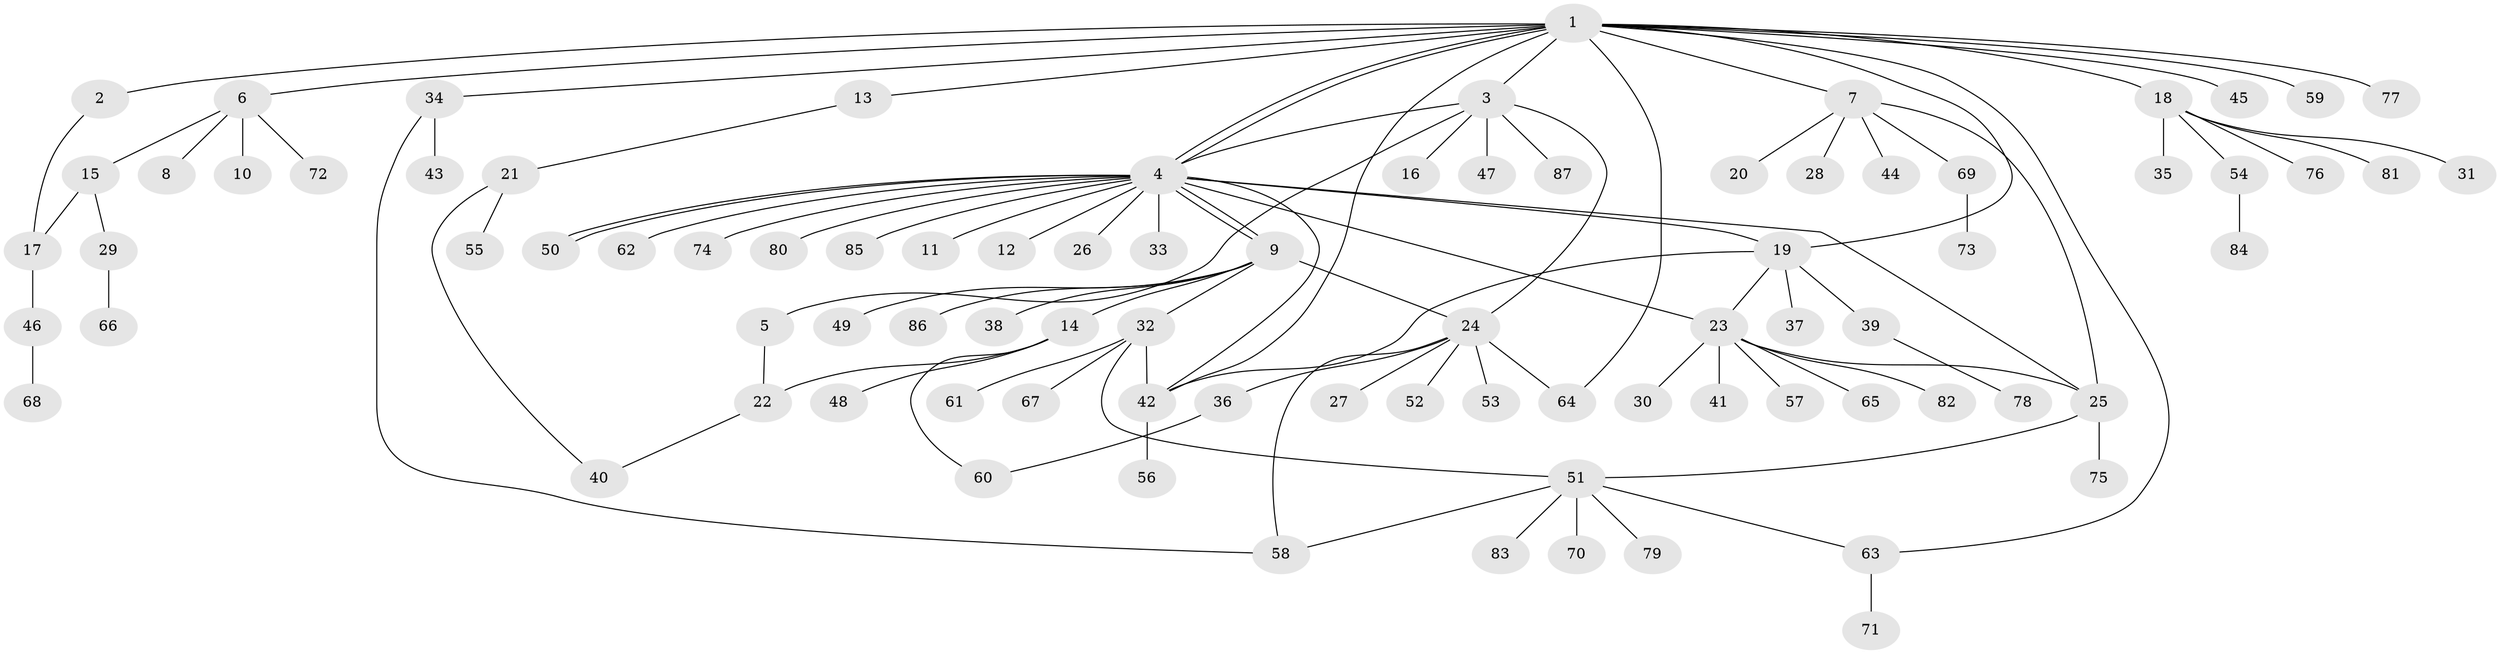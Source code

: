 // coarse degree distribution, {16: 0.016666666666666666, 2: 0.15, 7: 0.06666666666666667, 11: 0.016666666666666666, 5: 0.06666666666666667, 4: 0.03333333333333333, 1: 0.55, 3: 0.06666666666666667, 6: 0.03333333333333333}
// Generated by graph-tools (version 1.1) at 2025/18/03/04/25 18:18:23]
// undirected, 87 vertices, 107 edges
graph export_dot {
graph [start="1"]
  node [color=gray90,style=filled];
  1;
  2;
  3;
  4;
  5;
  6;
  7;
  8;
  9;
  10;
  11;
  12;
  13;
  14;
  15;
  16;
  17;
  18;
  19;
  20;
  21;
  22;
  23;
  24;
  25;
  26;
  27;
  28;
  29;
  30;
  31;
  32;
  33;
  34;
  35;
  36;
  37;
  38;
  39;
  40;
  41;
  42;
  43;
  44;
  45;
  46;
  47;
  48;
  49;
  50;
  51;
  52;
  53;
  54;
  55;
  56;
  57;
  58;
  59;
  60;
  61;
  62;
  63;
  64;
  65;
  66;
  67;
  68;
  69;
  70;
  71;
  72;
  73;
  74;
  75;
  76;
  77;
  78;
  79;
  80;
  81;
  82;
  83;
  84;
  85;
  86;
  87;
  1 -- 2;
  1 -- 3;
  1 -- 4;
  1 -- 4;
  1 -- 6;
  1 -- 7;
  1 -- 13;
  1 -- 18;
  1 -- 19;
  1 -- 34;
  1 -- 42;
  1 -- 45;
  1 -- 59;
  1 -- 63;
  1 -- 64;
  1 -- 77;
  2 -- 17;
  3 -- 4;
  3 -- 5;
  3 -- 16;
  3 -- 24;
  3 -- 47;
  3 -- 87;
  4 -- 9;
  4 -- 9;
  4 -- 11;
  4 -- 12;
  4 -- 19;
  4 -- 23;
  4 -- 25;
  4 -- 26;
  4 -- 33;
  4 -- 42;
  4 -- 50;
  4 -- 50;
  4 -- 62;
  4 -- 74;
  4 -- 80;
  4 -- 85;
  5 -- 22;
  6 -- 8;
  6 -- 10;
  6 -- 15;
  6 -- 72;
  7 -- 20;
  7 -- 25;
  7 -- 28;
  7 -- 44;
  7 -- 69;
  9 -- 14;
  9 -- 24;
  9 -- 32;
  9 -- 38;
  9 -- 49;
  9 -- 86;
  13 -- 21;
  14 -- 22;
  14 -- 48;
  14 -- 60;
  15 -- 17;
  15 -- 29;
  17 -- 46;
  18 -- 31;
  18 -- 35;
  18 -- 54;
  18 -- 76;
  18 -- 81;
  19 -- 23;
  19 -- 37;
  19 -- 39;
  19 -- 42;
  21 -- 40;
  21 -- 55;
  22 -- 40;
  23 -- 25;
  23 -- 30;
  23 -- 41;
  23 -- 57;
  23 -- 65;
  23 -- 82;
  24 -- 27;
  24 -- 36;
  24 -- 52;
  24 -- 53;
  24 -- 58;
  24 -- 64;
  25 -- 51;
  25 -- 75;
  29 -- 66;
  32 -- 42;
  32 -- 51;
  32 -- 61;
  32 -- 67;
  34 -- 43;
  34 -- 58;
  36 -- 60;
  39 -- 78;
  42 -- 56;
  46 -- 68;
  51 -- 58;
  51 -- 63;
  51 -- 70;
  51 -- 79;
  51 -- 83;
  54 -- 84;
  63 -- 71;
  69 -- 73;
}
